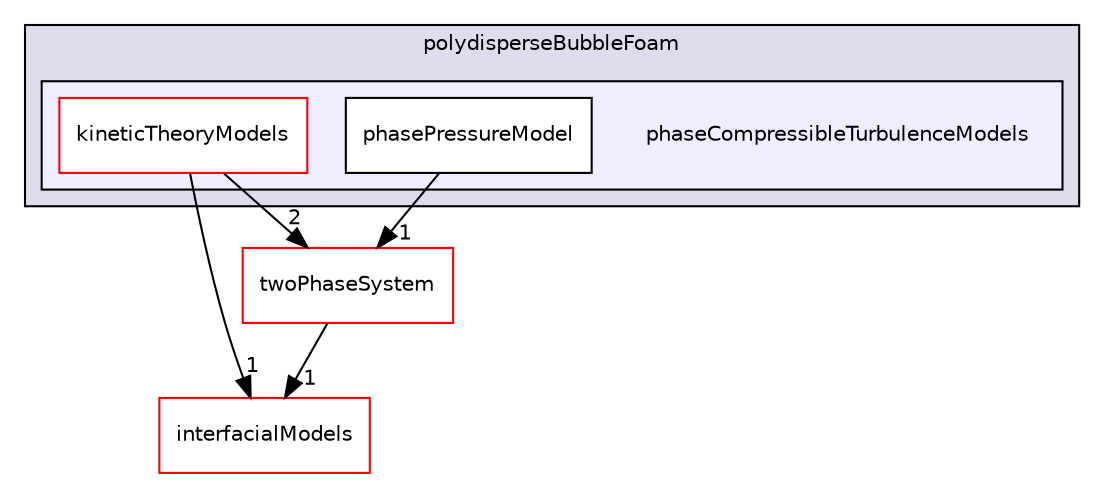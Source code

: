 digraph "phaseCompressibleTurbulenceModels" {
  bgcolor=transparent;
  compound=true
  node [ fontsize="10", fontname="Helvetica"];
  edge [ labelfontsize="10", labelfontname="Helvetica"];
  subgraph clusterdir_40ef2584a0ec6d8ca6a91d700a2af4ea {
    graph [ bgcolor="#ddddee", pencolor="black", label="polydisperseBubbleFoam" fontname="Helvetica", fontsize="10", URL="dir_40ef2584a0ec6d8ca6a91d700a2af4ea.html"]
  subgraph clusterdir_e82341946789e4965af2c3527c7e2605 {
    graph [ bgcolor="#eeeeff", pencolor="black", label="" URL="dir_e82341946789e4965af2c3527c7e2605.html"];
    dir_e82341946789e4965af2c3527c7e2605 [shape=plaintext label="phaseCompressibleTurbulenceModels"];
    dir_8f844cb110652cb6a9dbedd7596b1b01 [shape=box label="kineticTheoryModels" color="red" fillcolor="white" style="filled" URL="dir_8f844cb110652cb6a9dbedd7596b1b01.html"];
    dir_0e036a36fd34f488b516af9fdf2cacf3 [shape=box label="phasePressureModel" color="black" fillcolor="white" style="filled" URL="dir_0e036a36fd34f488b516af9fdf2cacf3.html"];
  }
  }
  dir_a67881d67603c1140e6c8a3150cfe24f [shape=box label="interfacialModels" color="red" URL="dir_a67881d67603c1140e6c8a3150cfe24f.html"];
  dir_4214d8daecc7d2736d3695296b6bac1f [shape=box label="twoPhaseSystem" color="red" URL="dir_4214d8daecc7d2736d3695296b6bac1f.html"];
  dir_0e036a36fd34f488b516af9fdf2cacf3->dir_4214d8daecc7d2736d3695296b6bac1f [headlabel="1", labeldistance=1.5 headhref="dir_000181_000028.html"];
  dir_8f844cb110652cb6a9dbedd7596b1b01->dir_a67881d67603c1140e6c8a3150cfe24f [headlabel="1", labeldistance=1.5 headhref="dir_000039_000013.html"];
  dir_8f844cb110652cb6a9dbedd7596b1b01->dir_4214d8daecc7d2736d3695296b6bac1f [headlabel="2", labeldistance=1.5 headhref="dir_000039_000028.html"];
  dir_4214d8daecc7d2736d3695296b6bac1f->dir_a67881d67603c1140e6c8a3150cfe24f [headlabel="1", labeldistance=1.5 headhref="dir_000028_000013.html"];
}
